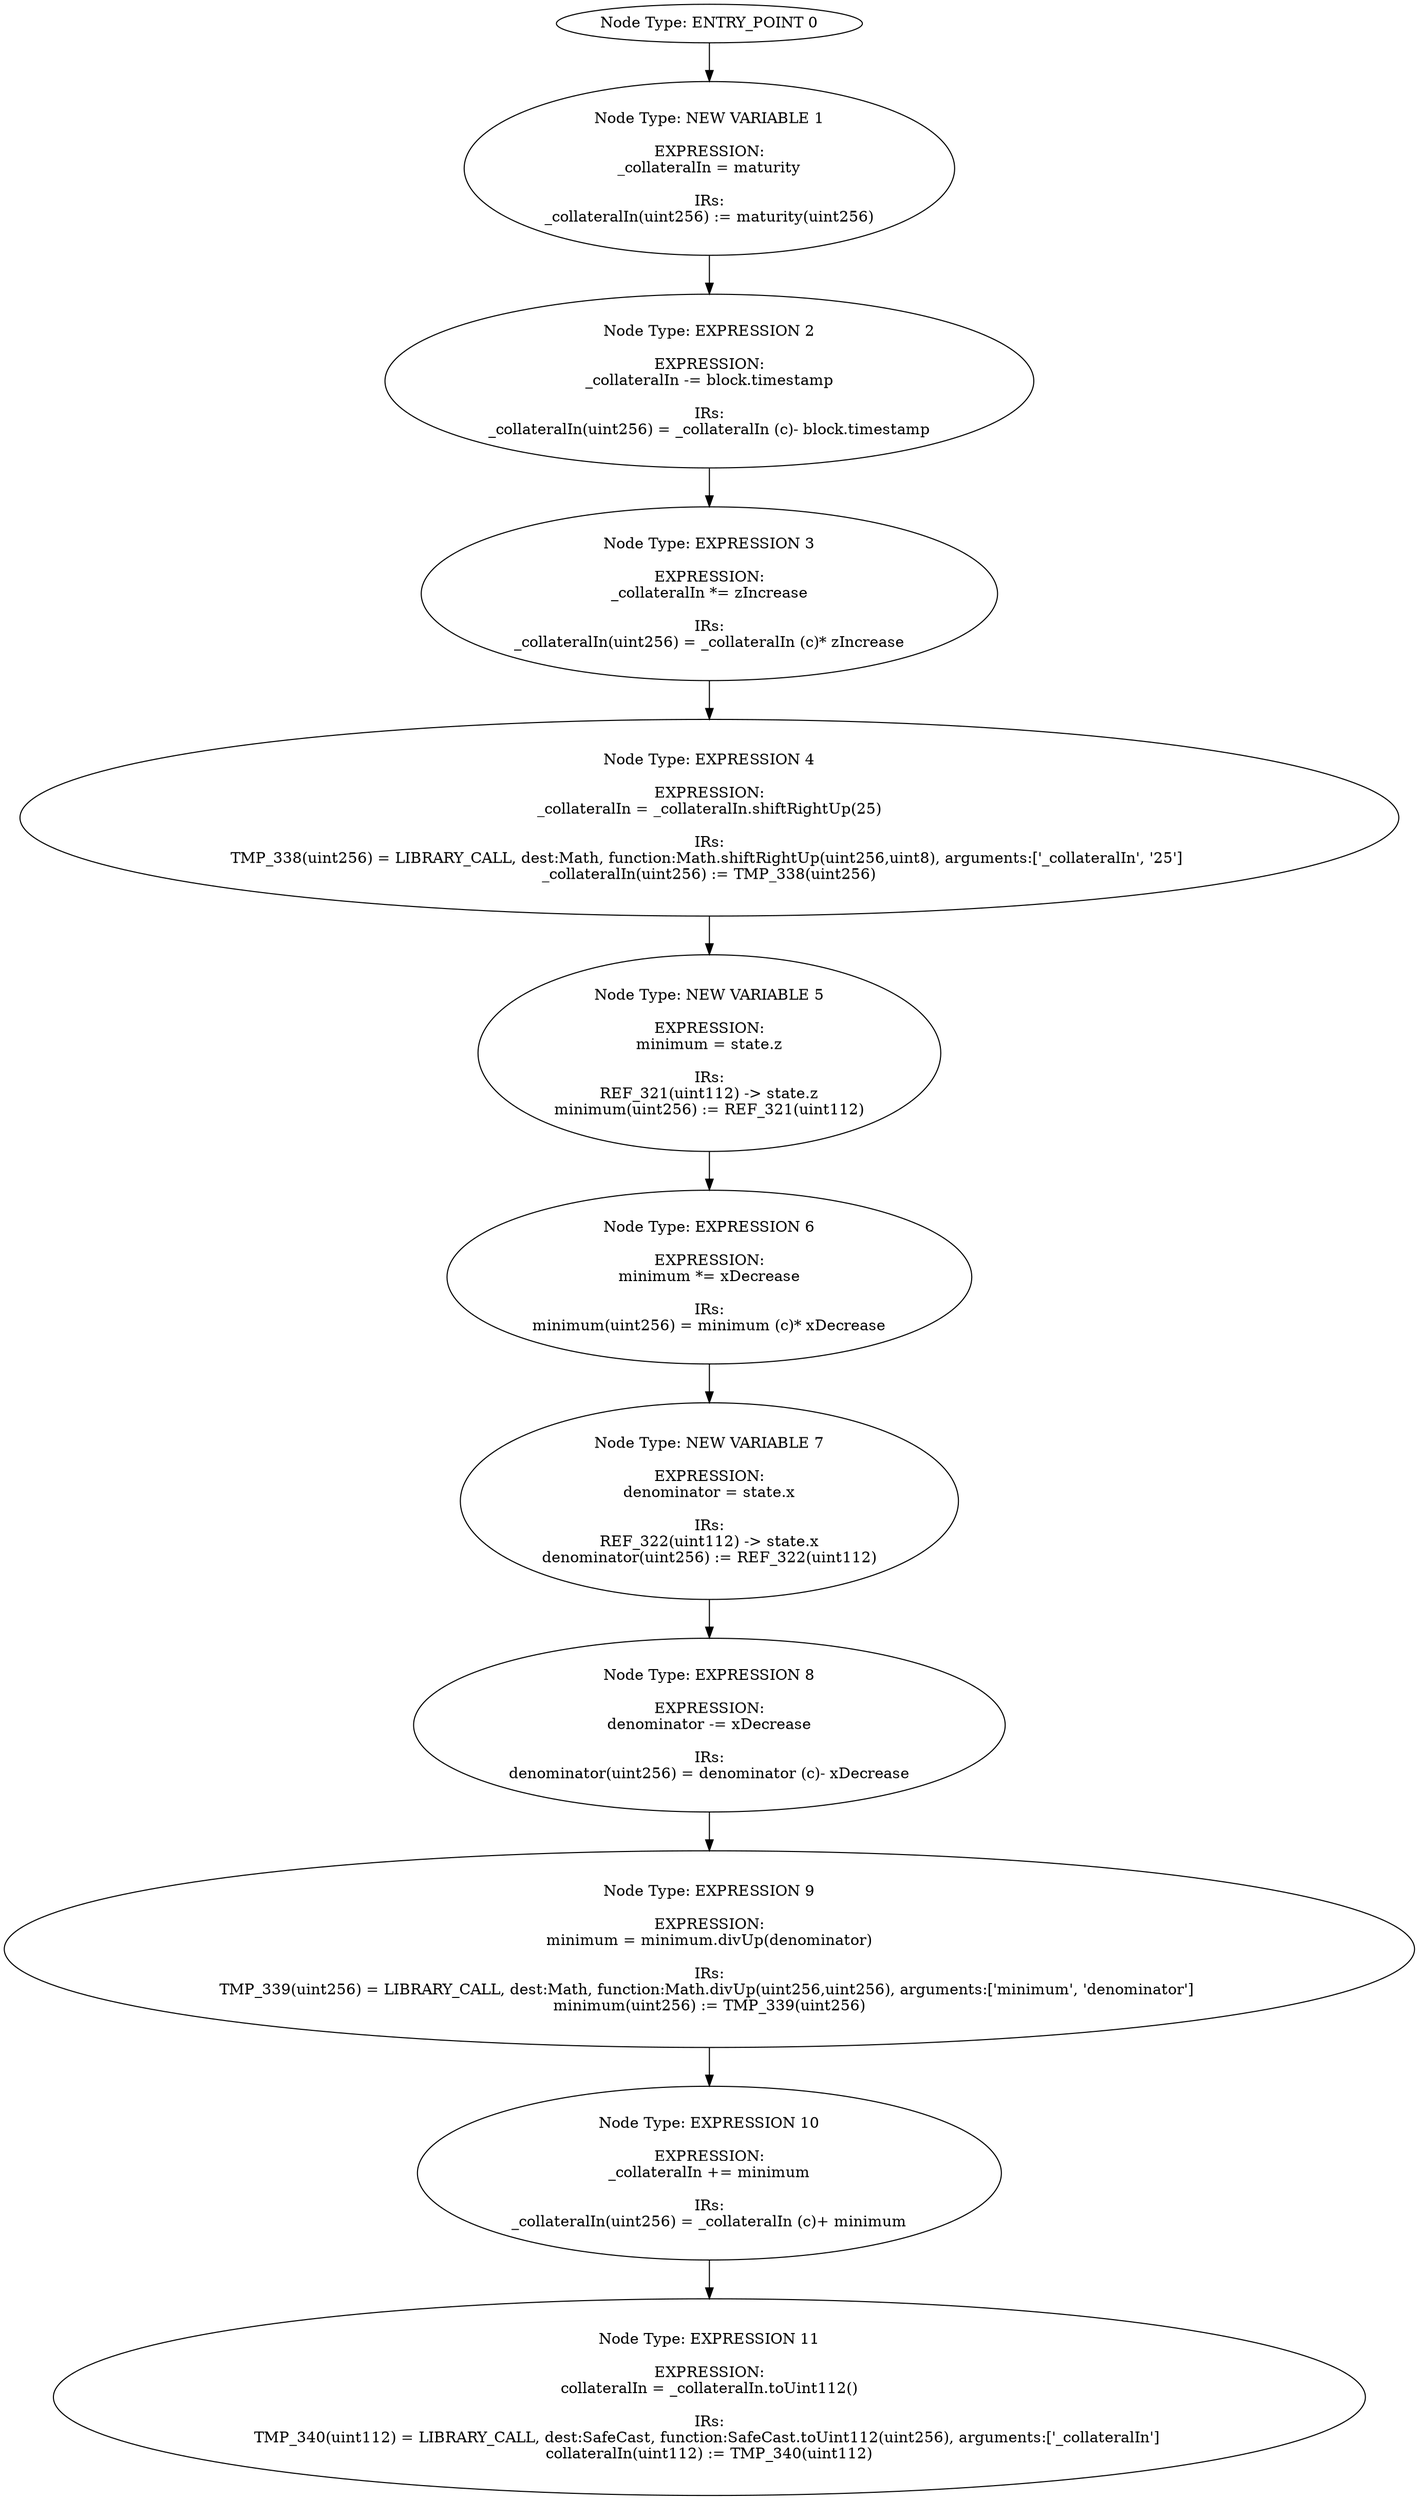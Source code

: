 digraph{
0[label="Node Type: ENTRY_POINT 0
"];
0->1;
1[label="Node Type: NEW VARIABLE 1

EXPRESSION:
_collateralIn = maturity

IRs:
_collateralIn(uint256) := maturity(uint256)"];
1->2;
2[label="Node Type: EXPRESSION 2

EXPRESSION:
_collateralIn -= block.timestamp

IRs:
_collateralIn(uint256) = _collateralIn (c)- block.timestamp"];
2->3;
3[label="Node Type: EXPRESSION 3

EXPRESSION:
_collateralIn *= zIncrease

IRs:
_collateralIn(uint256) = _collateralIn (c)* zIncrease"];
3->4;
4[label="Node Type: EXPRESSION 4

EXPRESSION:
_collateralIn = _collateralIn.shiftRightUp(25)

IRs:
TMP_338(uint256) = LIBRARY_CALL, dest:Math, function:Math.shiftRightUp(uint256,uint8), arguments:['_collateralIn', '25'] 
_collateralIn(uint256) := TMP_338(uint256)"];
4->5;
5[label="Node Type: NEW VARIABLE 5

EXPRESSION:
minimum = state.z

IRs:
REF_321(uint112) -> state.z
minimum(uint256) := REF_321(uint112)"];
5->6;
6[label="Node Type: EXPRESSION 6

EXPRESSION:
minimum *= xDecrease

IRs:
minimum(uint256) = minimum (c)* xDecrease"];
6->7;
7[label="Node Type: NEW VARIABLE 7

EXPRESSION:
denominator = state.x

IRs:
REF_322(uint112) -> state.x
denominator(uint256) := REF_322(uint112)"];
7->8;
8[label="Node Type: EXPRESSION 8

EXPRESSION:
denominator -= xDecrease

IRs:
denominator(uint256) = denominator (c)- xDecrease"];
8->9;
9[label="Node Type: EXPRESSION 9

EXPRESSION:
minimum = minimum.divUp(denominator)

IRs:
TMP_339(uint256) = LIBRARY_CALL, dest:Math, function:Math.divUp(uint256,uint256), arguments:['minimum', 'denominator'] 
minimum(uint256) := TMP_339(uint256)"];
9->10;
10[label="Node Type: EXPRESSION 10

EXPRESSION:
_collateralIn += minimum

IRs:
_collateralIn(uint256) = _collateralIn (c)+ minimum"];
10->11;
11[label="Node Type: EXPRESSION 11

EXPRESSION:
collateralIn = _collateralIn.toUint112()

IRs:
TMP_340(uint112) = LIBRARY_CALL, dest:SafeCast, function:SafeCast.toUint112(uint256), arguments:['_collateralIn'] 
collateralIn(uint112) := TMP_340(uint112)"];
}
